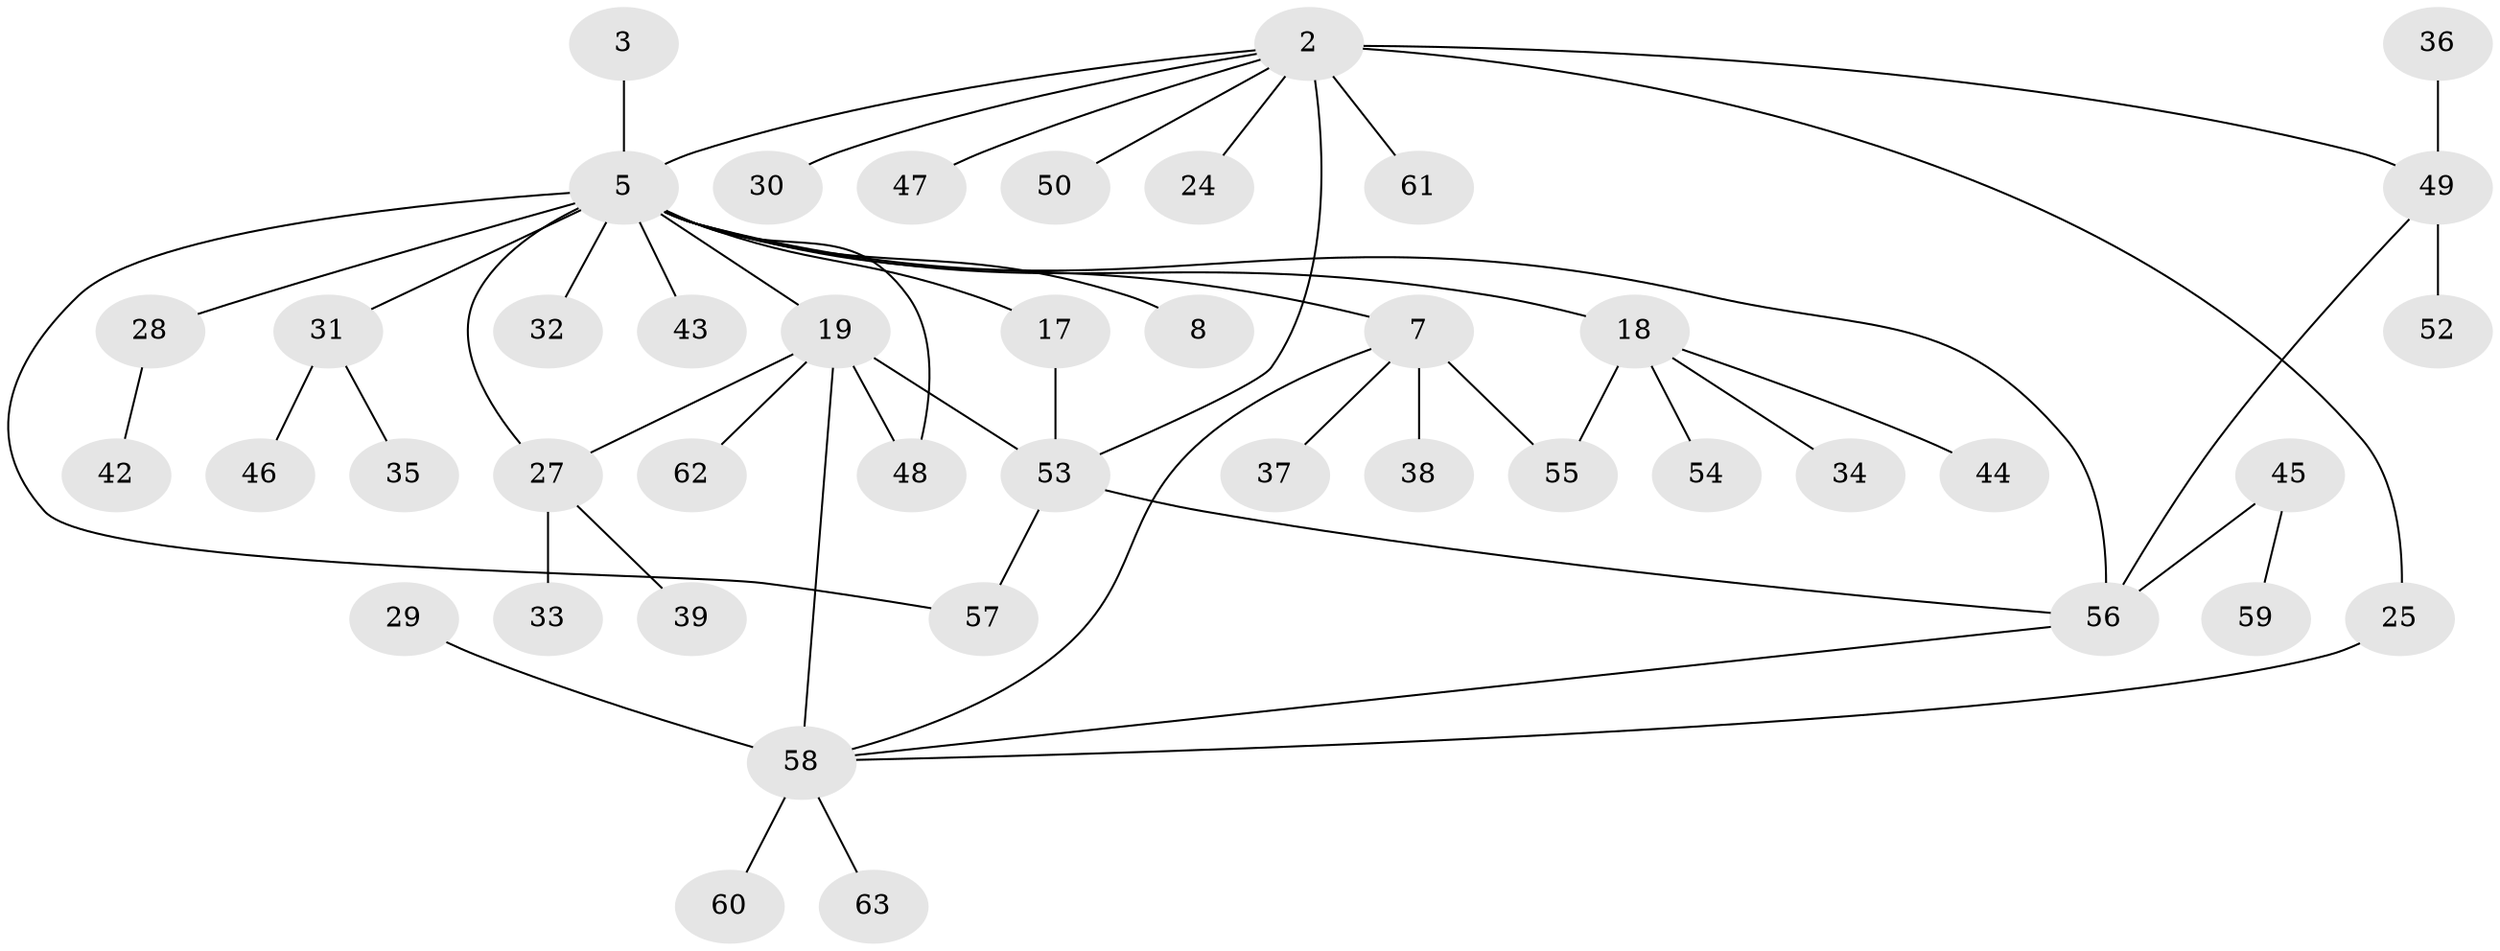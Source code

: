 // original degree distribution, {17: 0.015873015873015872, 11: 0.015873015873015872, 1: 0.47619047619047616, 7: 0.031746031746031744, 4: 0.15873015873015872, 6: 0.031746031746031744, 2: 0.19047619047619047, 3: 0.047619047619047616, 10: 0.015873015873015872, 5: 0.015873015873015872}
// Generated by graph-tools (version 1.1) at 2025/50/03/04/25 21:50:19]
// undirected, 44 vertices, 54 edges
graph export_dot {
graph [start="1"]
  node [color=gray90,style=filled];
  2;
  3;
  5 [super="+1"];
  7;
  8;
  17 [super="+16"];
  18 [super="+13"];
  19;
  24;
  25;
  27 [super="+23"];
  28;
  29;
  30;
  31 [super="+9"];
  32;
  33;
  34;
  35;
  36;
  37;
  38;
  39;
  42;
  43;
  44;
  45;
  46;
  47;
  48;
  49 [super="+26"];
  50;
  52;
  53 [super="+15+14"];
  54;
  55;
  56 [super="+51+41"];
  57 [super="+21"];
  58 [super="+40+22+20"];
  59;
  60;
  61;
  62;
  63;
  2 -- 24;
  2 -- 25;
  2 -- 30;
  2 -- 47;
  2 -- 49 [weight=2];
  2 -- 50;
  2 -- 53 [weight=2];
  2 -- 61;
  2 -- 5;
  3 -- 5;
  5 -- 7 [weight=2];
  5 -- 18 [weight=2];
  5 -- 19;
  5 -- 32 [weight=2];
  5 -- 31 [weight=3];
  5 -- 8;
  5 -- 43;
  5 -- 48;
  5 -- 28;
  5 -- 57;
  5 -- 56;
  5 -- 17;
  5 -- 27;
  7 -- 37;
  7 -- 38;
  7 -- 55;
  7 -- 58;
  17 -- 53;
  18 -- 44;
  18 -- 54;
  18 -- 34;
  18 -- 55;
  19 -- 27;
  19 -- 48;
  19 -- 58 [weight=3];
  19 -- 62;
  19 -- 53 [weight=3];
  25 -- 58;
  27 -- 33;
  27 -- 39;
  28 -- 42;
  29 -- 58;
  31 -- 35;
  31 -- 46;
  36 -- 49;
  45 -- 59;
  45 -- 56;
  49 -- 52;
  49 -- 56;
  53 -- 57;
  53 -- 56;
  56 -- 58;
  58 -- 63;
  58 -- 60;
}

